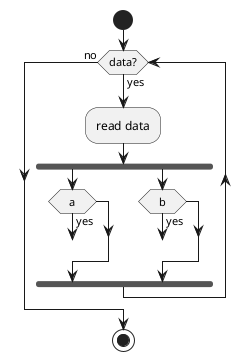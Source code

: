 {
  "sha1": "fkbmn8p2a4lw3g1xm2vrjlt29pl5uc6",
  "insertion": {
    "when": "2024-06-01T09:03:06.299Z",
    "url": "https://forum.plantuml.net/14815/please-implement-continue-for-while-repeat-loops",
    "user": "plantuml@gmail.com"
  }
}
@startuml
start
while (data?) is (yes)

  :read data;

fork
  if(a)then(yes)
   break
  endif

fork again
  if(b)then(yes)
   break
  endif

end fork

endwhile (no)

stop
@enduml
